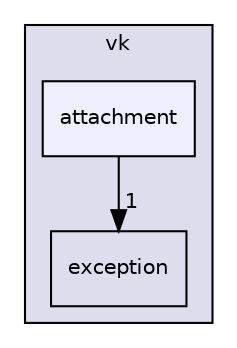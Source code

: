 digraph "attachment" {
  compound=true
  node [ fontsize="10", fontname="Helvetica"];
  edge [ labelfontsize="10", labelfontname="Helvetica"];
  subgraph clusterdir_498c9ed181dbcca92216ca8e1e4de836 {
    graph [ bgcolor="#ddddee", pencolor="black", label="vk" fontname="Helvetica", fontsize="10", URL="dir_498c9ed181dbcca92216ca8e1e4de836.html"]
  dir_59c6eeeb85d553852eafa8f1968a9c33 [shape=box label="exception" URL="dir_59c6eeeb85d553852eafa8f1968a9c33.html"];
  dir_388ab863849f17e9761ce05bf7932070 [shape=box, label="attachment", style="filled", fillcolor="#eeeeff", pencolor="black", URL="dir_388ab863849f17e9761ce05bf7932070.html"];
  }
  dir_388ab863849f17e9761ce05bf7932070->dir_59c6eeeb85d553852eafa8f1968a9c33 [headlabel="1", labeldistance=1.5 headhref="dir_000005_000024.html"];
}
